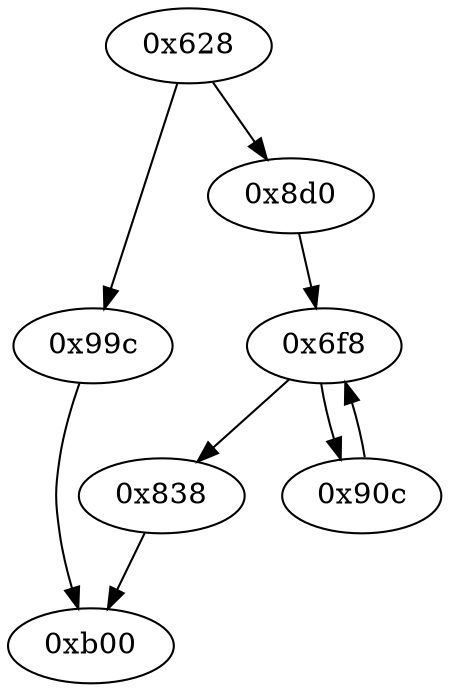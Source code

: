 strict digraph "" {
	graph ["edge"="{}",
		file="/Users/mark/Documents/deobfus-2019-ccs/ALL-CFG/basic-algorithms/stringtoASCII/1576_recovered.dot",
		"graph"="{u'file': u'/Users/mark/Documents/deobfus-2019-ccs/ALL-CFG/basic-algorithms/stringtoASCII/1576_recovered.dot'}",
		"node"="{u'opcode': u''}"
	];
	"0x838"	 [opcode="[u'mov', u'bl', u'mov', u'b']"];
	"0xb00"	 [opcode="[u'ldr', u'sub', u'pop']"];
	"0x838" -> "0xb00";
	"0x99c"	 [opcode="[u'ldr', u'mov', u'ldr', u'sub', u'mul', u'mov', u'eor', u'and', u'ldr', u'mov', u'ldr', u'cmp', u'mov', u'teq', u'mov', u'mov', \
u'cmp', u'mov', u'mov', u'b']"];
	"0x99c" -> "0xb00";
	"0x6f8"	 [opcode="[u'ldr', u'ldr', u'str', u'ldr', u'ldr', u'ldr', u'ldr', u'mov', u'sub', u'cmp', u'sub', u'mov', u'add', u'mul', u'mov', u'mvn', \
u'mvn', u'orr', u'cmn', u'mov', u'teq', u'mov', u'mov', u'cmn', u'mov', u'mov', u'cmp', u'mov', u'b']"];
	"0x6f8" -> "0x838";
	"0x90c"	 [opcode="[u'ldr', u'mov', u'ldr', u'ldr', u'add', u'sub', u'sub', u'mul', u'mov', u'eor', u'and', u'ldr', u'mov', u'ldr', u'cmp', u'mov', \
u'teq', u'ldr', u'mov', u'cmp', u'mov', u'mov', u'b']"];
	"0x6f8" -> "0x90c";
	"0x628"	 [opcode="[u'push', u'add', u'sub', u'str', u'cmp', u'mvn', u'ldr', u'ldr', u'ldr', u'ldr', u'ldr', u'ldr', u'mov', u'ldr', u'str', u'ldr', \
u'str', u'ldr', u'ldr', u'ldr', u'str', u'ldr', u'add', u'str', u'ldr', u'add', u'str', u'ldr', u'add', u'str', u'str', u'str', \
u'b']"];
	"0x628" -> "0x99c";
	"0x8d0"	 [opcode="[u'ldr', u'ldr', u'str', u'ldr', u'bl', u'mov', u'b']"];
	"0x628" -> "0x8d0";
	"0x8d0" -> "0x6f8";
	"0x90c" -> "0x6f8";
}
